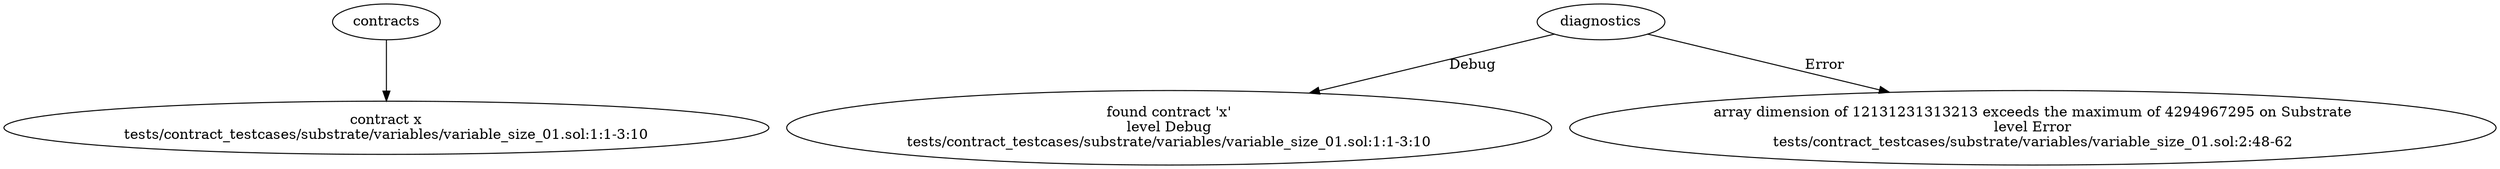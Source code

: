 strict digraph "tests/contract_testcases/substrate/variables/variable_size_01.sol" {
	contract [label="contract x\ntests/contract_testcases/substrate/variables/variable_size_01.sol:1:1-3:10"]
	diagnostic [label="found contract 'x'\nlevel Debug\ntests/contract_testcases/substrate/variables/variable_size_01.sol:1:1-3:10"]
	diagnostic_4 [label="array dimension of 12131231313213 exceeds the maximum of 4294967295 on Substrate\nlevel Error\ntests/contract_testcases/substrate/variables/variable_size_01.sol:2:48-62"]
	contracts -> contract
	diagnostics -> diagnostic [label="Debug"]
	diagnostics -> diagnostic_4 [label="Error"]
}
